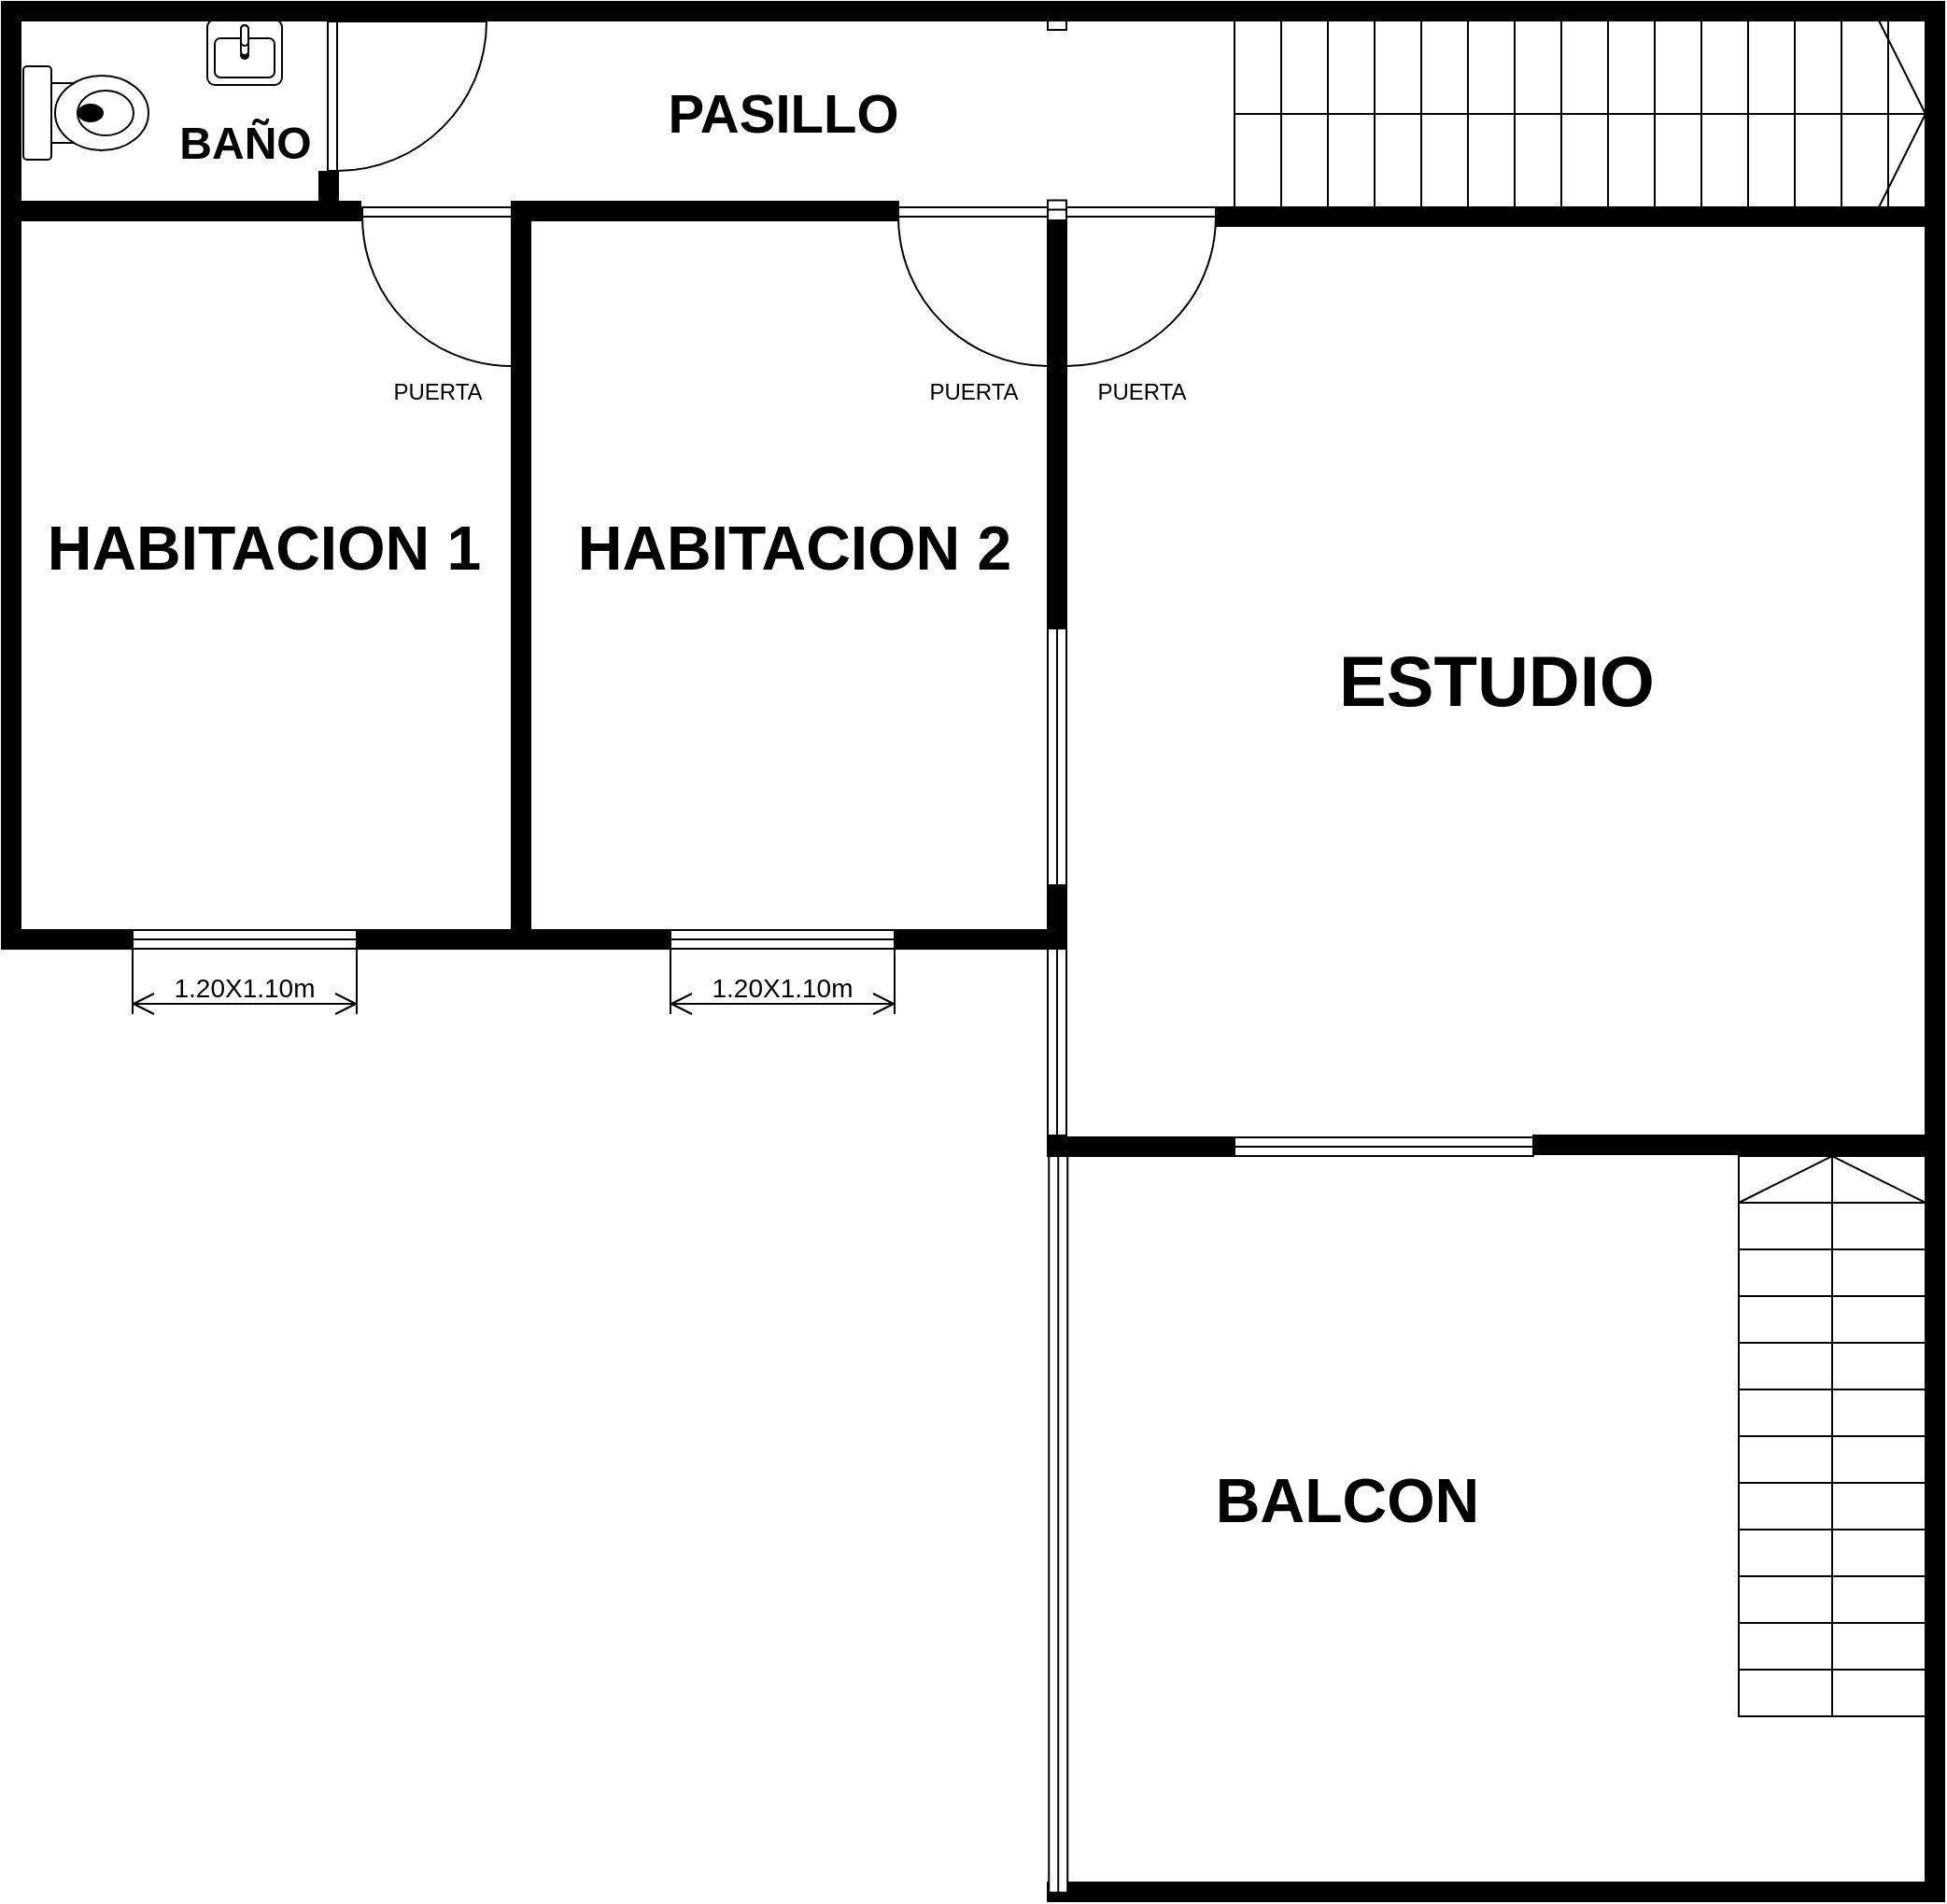 <mxfile version="22.0.2" type="github">
  <diagram name="Page-1" id="38b20595-45e3-9b7f-d5ca-b57f44c5b66d">
    <mxGraphModel dx="2049" dy="1129" grid="1" gridSize="10" guides="1" tooltips="1" connect="1" arrows="1" fold="1" page="1" pageScale="1" pageWidth="1654" pageHeight="1169" background="none" math="0" shadow="0">
      <root>
        <mxCell id="0" />
        <mxCell id="1" parent="0" />
        <mxCell id="3EE64F8RbACrC_pB3BYP-18" value="" style="verticalLabelPosition=bottom;html=1;verticalAlign=top;align=center;shape=mxgraph.floorplan.wall;fillColor=strokeColor;direction=south;" vertex="1" parent="1">
          <mxGeometry x="570" y="120" width="10" height="390" as="geometry" />
        </mxCell>
        <mxCell id="3EE64F8RbACrC_pB3BYP-27" value="" style="verticalLabelPosition=bottom;html=1;verticalAlign=top;align=center;shape=mxgraph.floorplan.wall;fillColor=strokeColor;" vertex="1" parent="1">
          <mxGeometry x="660" y="113" width="380" height="10" as="geometry" />
        </mxCell>
        <mxCell id="3EE64F8RbACrC_pB3BYP-19" value="" style="verticalLabelPosition=bottom;html=1;verticalAlign=top;align=center;shape=mxgraph.floorplan.wall;fillColor=strokeColor;" vertex="1" parent="1">
          <mxGeometry x="10" y="500" width="560" height="10" as="geometry" />
        </mxCell>
        <mxCell id="3EE64F8RbACrC_pB3BYP-3" value="" style="verticalLabelPosition=bottom;html=1;verticalAlign=top;align=center;shape=mxgraph.floorplan.wall;fillColor=strokeColor;" vertex="1" parent="1">
          <mxGeometry x="283" y="110" width="207" height="10" as="geometry" />
        </mxCell>
        <mxCell id="3EE64F8RbACrC_pB3BYP-5" value="" style="verticalLabelPosition=bottom;html=1;verticalAlign=top;align=center;shape=mxgraph.floorplan.wall;fillColor=strokeColor;direction=south;" vertex="1" parent="1">
          <mxGeometry x="180" y="94" width="10" height="16" as="geometry" />
        </mxCell>
        <mxCell id="3EE64F8RbACrC_pB3BYP-7" value="" style="verticalLabelPosition=bottom;html=1;verticalAlign=top;align=center;shape=mxgraph.floorplan.doorRight;aspect=fixed;rotation=-90;" vertex="1" parent="1">
          <mxGeometry x="187" y="11" width="80" height="85" as="geometry" />
        </mxCell>
        <mxCell id="3EE64F8RbACrC_pB3BYP-8" value="PUERTA&lt;br&gt;" style="verticalLabelPosition=bottom;html=1;verticalAlign=top;align=center;shape=mxgraph.floorplan.doorRight;aspect=fixed;" vertex="1" parent="1">
          <mxGeometry x="203" y="113" width="80" height="85" as="geometry" />
        </mxCell>
        <mxCell id="3EE64F8RbACrC_pB3BYP-9" value="" style="verticalLabelPosition=bottom;html=1;verticalAlign=top;align=center;shape=mxgraph.floorplan.wall;fillColor=strokeColor;direction=south;" vertex="1" parent="1">
          <mxGeometry x="283" y="120" width="10" height="390" as="geometry" />
        </mxCell>
        <mxCell id="3EE64F8RbACrC_pB3BYP-10" value="PUERTA" style="verticalLabelPosition=bottom;html=1;verticalAlign=top;align=center;shape=mxgraph.floorplan.doorRight;aspect=fixed;" vertex="1" parent="1">
          <mxGeometry x="490" y="113" width="80" height="85" as="geometry" />
        </mxCell>
        <mxCell id="3EE64F8RbACrC_pB3BYP-11" value="" style="verticalLabelPosition=bottom;html=1;verticalAlign=top;align=center;shape=mxgraph.floorplan.toilet;rotation=-90;" vertex="1" parent="1">
          <mxGeometry x="30" y="29" width="50" height="67" as="geometry" />
        </mxCell>
        <mxCell id="3EE64F8RbACrC_pB3BYP-12" value="" style="verticalLabelPosition=bottom;html=1;verticalAlign=top;align=center;shape=mxgraph.floorplan.sink_22;" vertex="1" parent="1">
          <mxGeometry x="120" y="12.5" width="40" height="35" as="geometry" />
        </mxCell>
        <mxCell id="3EE64F8RbACrC_pB3BYP-15" value="" style="verticalLabelPosition=bottom;html=1;verticalAlign=top;align=center;shape=mxgraph.floorplan.window;" vertex="1" parent="1">
          <mxGeometry x="368" y="500" width="120" height="10" as="geometry" />
        </mxCell>
        <mxCell id="3EE64F8RbACrC_pB3BYP-16" value="" style="verticalLabelPosition=bottom;html=1;verticalAlign=top;align=center;shape=mxgraph.floorplan.window;rotation=-90;" vertex="1" parent="1">
          <mxGeometry x="506.25" y="402.25" width="137.5" height="10" as="geometry" />
        </mxCell>
        <mxCell id="3EE64F8RbACrC_pB3BYP-14" value="" style="verticalLabelPosition=bottom;html=1;verticalAlign=top;align=center;shape=mxgraph.floorplan.window;" vertex="1" parent="1">
          <mxGeometry x="80" y="500" width="120" height="10" as="geometry" />
        </mxCell>
        <mxCell id="3EE64F8RbACrC_pB3BYP-20" value="" style="verticalLabelPosition=bottom;html=1;verticalAlign=top;align=center;shape=mxgraph.floorplan.wall;fillColor=strokeColor;direction=south;" vertex="1" parent="1">
          <mxGeometry x="10" y="120" width="10" height="380" as="geometry" />
        </mxCell>
        <mxCell id="3EE64F8RbACrC_pB3BYP-21" value="" style="verticalLabelPosition=bottom;html=1;verticalAlign=top;align=center;shape=mxgraph.floorplan.wall;fillColor=strokeColor;direction=south;" vertex="1" parent="1">
          <mxGeometry x="10" y="13" width="10" height="100" as="geometry" />
        </mxCell>
        <mxCell id="3EE64F8RbACrC_pB3BYP-22" value="" style="verticalLabelPosition=bottom;html=1;verticalAlign=top;align=center;shape=mxgraph.floorplan.wall;fillColor=strokeColor;" vertex="1" parent="1">
          <mxGeometry x="10" y="3" width="1040" height="10" as="geometry" />
        </mxCell>
        <mxCell id="3EE64F8RbACrC_pB3BYP-23" value="" style="verticalLabelPosition=bottom;html=1;verticalAlign=top;align=center;shape=mxgraph.floorplan.stairs;" vertex="1" parent="1">
          <mxGeometry x="670" y="13" width="370" height="100" as="geometry" />
        </mxCell>
        <mxCell id="3EE64F8RbACrC_pB3BYP-24" value="" style="verticalLabelPosition=bottom;html=1;verticalAlign=top;align=center;shape=mxgraph.floorplan.wall;fillColor=strokeColor;" vertex="1" parent="1">
          <mxGeometry x="830" y="610" width="210" height="10" as="geometry" />
        </mxCell>
        <mxCell id="3EE64F8RbACrC_pB3BYP-25" value="" style="verticalLabelPosition=bottom;html=1;verticalAlign=top;align=center;shape=mxgraph.floorplan.wall;fillColor=strokeColor;direction=south;" vertex="1" parent="1">
          <mxGeometry x="1040" y="10" width="10" height="1000" as="geometry" />
        </mxCell>
        <mxCell id="3EE64F8RbACrC_pB3BYP-26" value="PUERTA" style="verticalLabelPosition=bottom;html=1;verticalAlign=top;align=center;shape=mxgraph.floorplan.doorLeft;aspect=fixed;" vertex="1" parent="1">
          <mxGeometry x="580" y="113" width="80" height="85" as="geometry" />
        </mxCell>
        <mxCell id="3EE64F8RbACrC_pB3BYP-28" value="" style="verticalLabelPosition=bottom;html=1;verticalAlign=top;align=center;shape=mxgraph.floorplan.window;rotation=90;" vertex="1" parent="1">
          <mxGeometry x="525" y="555" width="100" height="10" as="geometry" />
        </mxCell>
        <mxCell id="3EE64F8RbACrC_pB3BYP-29" value="" style="verticalLabelPosition=bottom;html=1;verticalAlign=top;align=center;shape=mxgraph.floorplan.wall;fillColor=strokeColor;" vertex="1" parent="1">
          <mxGeometry x="570" y="611" width="100" height="10" as="geometry" />
        </mxCell>
        <mxCell id="3EE64F8RbACrC_pB3BYP-30" value="" style="verticalLabelPosition=bottom;html=1;verticalAlign=top;align=center;shape=mxgraph.floorplan.wall;fillColor=strokeColor;" vertex="1" parent="1">
          <mxGeometry x="570" y="1010" width="480" height="10" as="geometry" />
        </mxCell>
        <mxCell id="3EE64F8RbACrC_pB3BYP-31" value="" style="verticalLabelPosition=bottom;html=1;verticalAlign=top;align=center;shape=mxgraph.floorplan.wall;fillColor=strokeColor;" vertex="1" parent="1">
          <mxGeometry x="10" y="110" width="192" height="10" as="geometry" />
        </mxCell>
        <mxCell id="3EE64F8RbACrC_pB3BYP-32" value="" style="verticalLabelPosition=bottom;html=1;verticalAlign=top;align=center;shape=mxgraph.floorplan.window;" vertex="1" parent="1">
          <mxGeometry x="670" y="611" width="160" height="10" as="geometry" />
        </mxCell>
        <mxCell id="3EE64F8RbACrC_pB3BYP-33" value="" style="verticalLabelPosition=bottom;html=1;verticalAlign=top;align=center;shape=mxgraph.floorplan.opening;rotation=90;" vertex="1" parent="1">
          <mxGeometry x="524.38" y="58.63" width="101.25" height="10" as="geometry" />
        </mxCell>
        <mxCell id="3EE64F8RbACrC_pB3BYP-34" value="" style="verticalLabelPosition=bottom;html=1;verticalAlign=top;align=center;shape=mxgraph.floorplan.window;rotation=90;" vertex="1" parent="1">
          <mxGeometry x="378.44" y="813.19" width="394.37" height="10" as="geometry" />
        </mxCell>
        <mxCell id="3EE64F8RbACrC_pB3BYP-36" value="ESTUDIO" style="text;strokeColor=none;fillColor=none;html=1;fontSize=38;fontStyle=1;verticalAlign=middle;align=center;" vertex="1" parent="1">
          <mxGeometry x="705" y="322.25" width="210" height="90" as="geometry" />
        </mxCell>
        <mxCell id="3EE64F8RbACrC_pB3BYP-37" value="HABITACION 1" style="text;strokeColor=none;fillColor=none;html=1;fontSize=33;fontStyle=1;verticalAlign=middle;align=center;" vertex="1" parent="1">
          <mxGeometry x="60" y="250" width="180" height="90" as="geometry" />
        </mxCell>
        <mxCell id="3EE64F8RbACrC_pB3BYP-38" value="HABITACION 2" style="text;strokeColor=none;fillColor=none;html=1;fontSize=33;fontStyle=1;verticalAlign=middle;align=center;" vertex="1" parent="1">
          <mxGeometry x="344.38" y="250" width="180" height="90" as="geometry" />
        </mxCell>
        <mxCell id="3EE64F8RbACrC_pB3BYP-39" value="BALCON" style="text;strokeColor=none;fillColor=none;html=1;fontSize=33;fontStyle=1;verticalAlign=middle;align=center;" vertex="1" parent="1">
          <mxGeometry x="640" y="760" width="180" height="90" as="geometry" />
        </mxCell>
        <mxCell id="3EE64F8RbACrC_pB3BYP-40" value="" style="verticalLabelPosition=bottom;html=1;verticalAlign=top;align=center;shape=mxgraph.floorplan.stairs;direction=south;rotation=-180;" vertex="1" parent="1">
          <mxGeometry x="940" y="621" width="100" height="300" as="geometry" />
        </mxCell>
        <mxCell id="3EE64F8RbACrC_pB3BYP-42" value="PASILLO" style="text;strokeColor=none;fillColor=none;html=1;fontSize=29;fontStyle=1;verticalAlign=middle;align=center;" vertex="1" parent="1">
          <mxGeometry x="378" y="42.5" width="100" height="40" as="geometry" />
        </mxCell>
        <mxCell id="3EE64F8RbACrC_pB3BYP-43" value="BAÑO" style="text;strokeColor=none;fillColor=none;html=1;fontSize=24;fontStyle=1;verticalAlign=middle;align=center;" vertex="1" parent="1">
          <mxGeometry x="90" y="58.63" width="100" height="40" as="geometry" />
        </mxCell>
        <mxCell id="3EE64F8RbACrC_pB3BYP-44" value="1.20X1.10m" style="shape=dimension;whiteSpace=wrap;html=1;align=center;points=[];verticalAlign=bottom;spacingBottom=3;labelBackgroundColor=none;fontSize=14;" vertex="1" parent="1">
          <mxGeometry x="368" y="505" width="120" height="40" as="geometry" />
        </mxCell>
        <mxCell id="3EE64F8RbACrC_pB3BYP-46" value="1.20X1.10m" style="shape=dimension;whiteSpace=wrap;html=1;align=center;points=[];verticalAlign=bottom;spacingBottom=3;labelBackgroundColor=none;fontSize=14;" vertex="1" parent="1">
          <mxGeometry x="80" y="505" width="120" height="40" as="geometry" />
        </mxCell>
      </root>
    </mxGraphModel>
  </diagram>
</mxfile>
